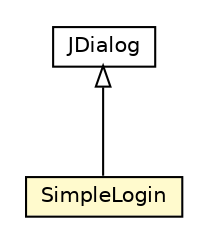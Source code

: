 #!/usr/local/bin/dot
#
# Class diagram 
# Generated by UMLGraph version R5_6-24-gf6e263 (http://www.umlgraph.org/)
#

digraph G {
	edge [fontname="Helvetica",fontsize=10,labelfontname="Helvetica",labelfontsize=10];
	node [fontname="Helvetica",fontsize=10,shape=plaintext];
	nodesep=0.25;
	ranksep=0.5;
	// org.universAAL.ui.handler.gui.swing.defaultLookAndFeel.components.SimpleLogin
	c7635926 [label=<<table title="org.universAAL.ui.handler.gui.swing.defaultLookAndFeel.components.SimpleLogin" border="0" cellborder="1" cellspacing="0" cellpadding="2" port="p" bgcolor="lemonChiffon" href="./SimpleLogin.html">
		<tr><td><table border="0" cellspacing="0" cellpadding="1">
<tr><td align="center" balign="center"> SimpleLogin </td></tr>
		</table></td></tr>
		</table>>, URL="./SimpleLogin.html", fontname="Helvetica", fontcolor="black", fontsize=10.0];
	//org.universAAL.ui.handler.gui.swing.defaultLookAndFeel.components.SimpleLogin extends javax.swing.JDialog
	c7636503:p -> c7635926:p [dir=back,arrowtail=empty];
	// javax.swing.JDialog
	c7636503 [label=<<table title="javax.swing.JDialog" border="0" cellborder="1" cellspacing="0" cellpadding="2" port="p" href="http://java.sun.com/j2se/1.4.2/docs/api/javax/swing/JDialog.html">
		<tr><td><table border="0" cellspacing="0" cellpadding="1">
<tr><td align="center" balign="center"> JDialog </td></tr>
		</table></td></tr>
		</table>>, URL="http://java.sun.com/j2se/1.4.2/docs/api/javax/swing/JDialog.html", fontname="Helvetica", fontcolor="black", fontsize=10.0];
}

